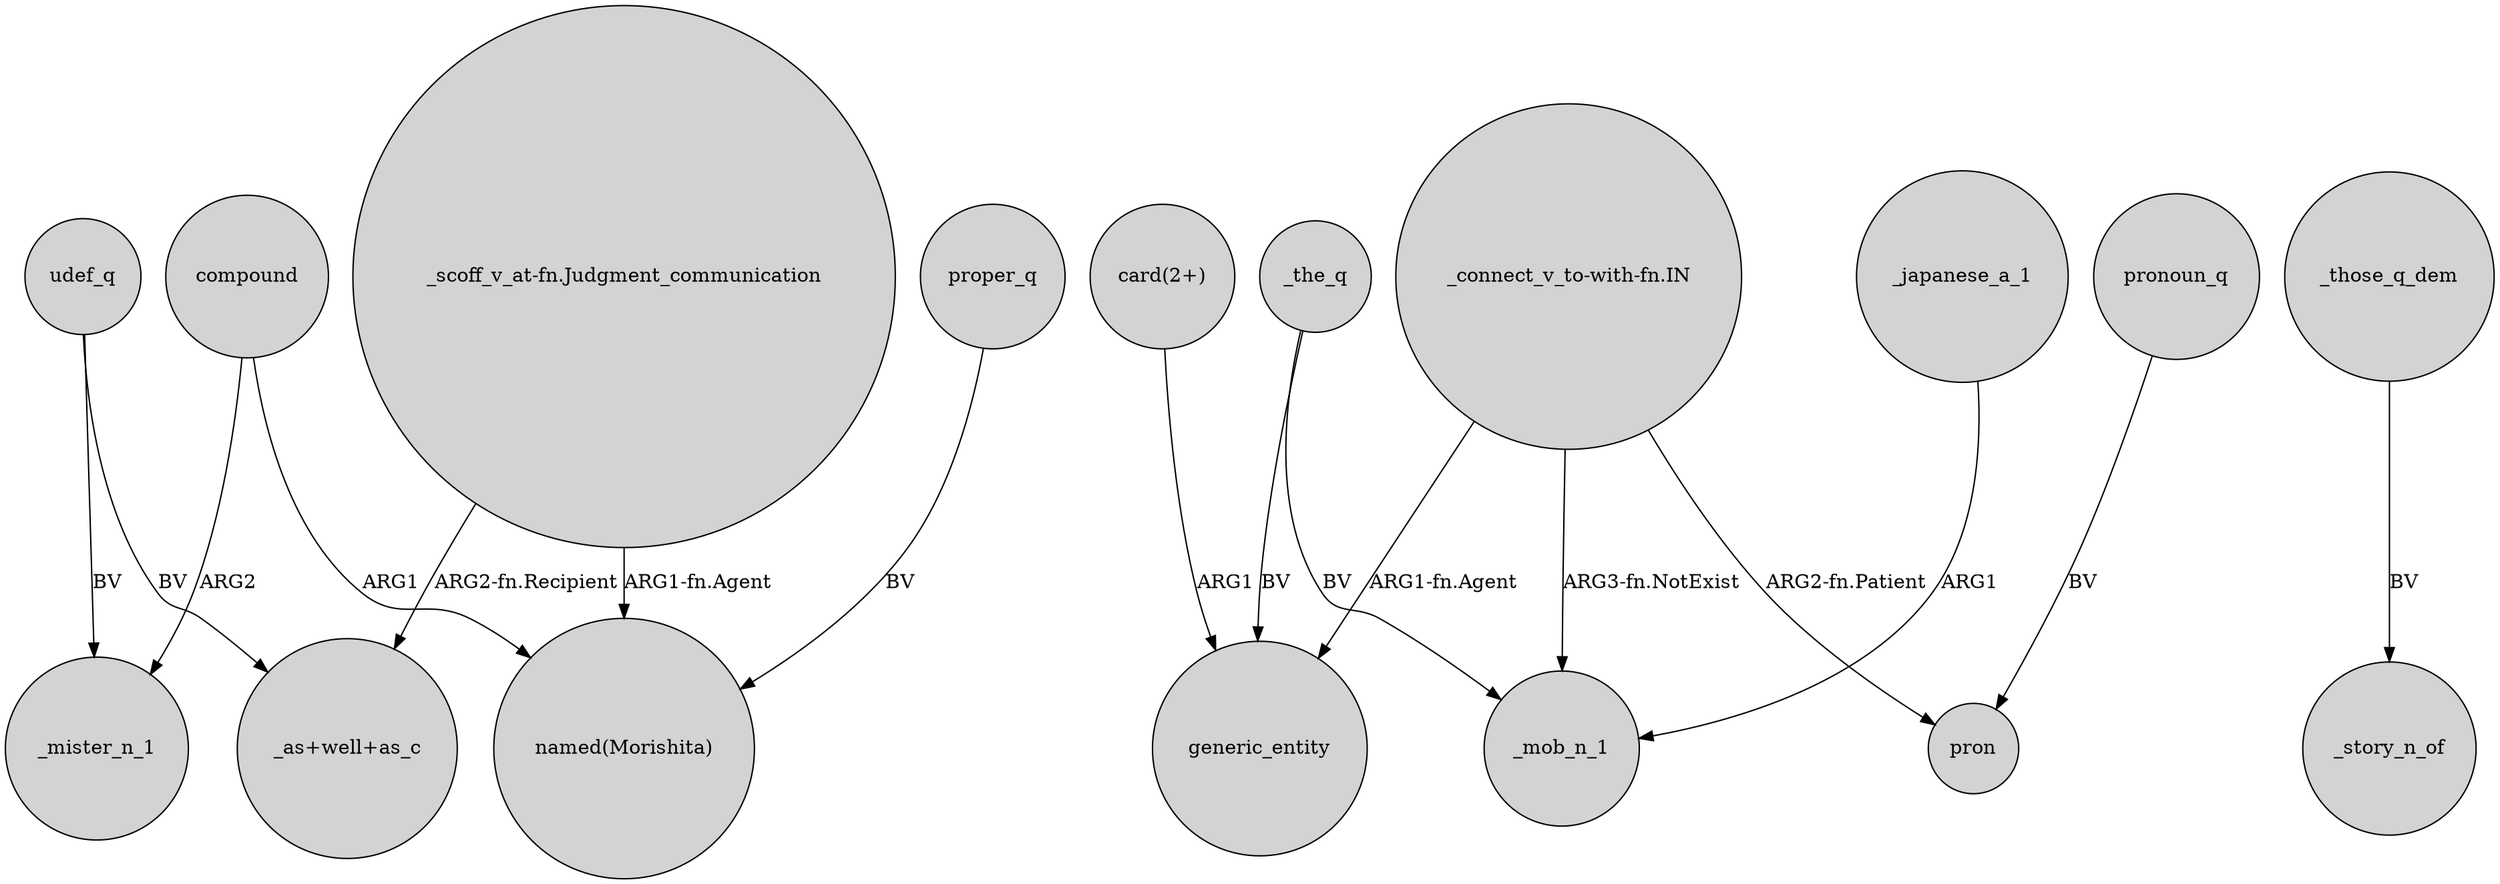 digraph {
	node [shape=circle style=filled]
	udef_q -> _mister_n_1 [label=BV]
	_the_q -> generic_entity [label=BV]
	"_connect_v_to-with-fn.IN" -> generic_entity [label="ARG1-fn.Agent"]
	"_connect_v_to-with-fn.IN" -> pron [label="ARG2-fn.Patient"]
	udef_q -> "_as+well+as_c" [label=BV]
	_japanese_a_1 -> _mob_n_1 [label=ARG1]
	"_connect_v_to-with-fn.IN" -> _mob_n_1 [label="ARG3-fn.NotExist"]
	"_scoff_v_at-fn.Judgment_communication" -> "_as+well+as_c" [label="ARG2-fn.Recipient"]
	pronoun_q -> pron [label=BV]
	"_scoff_v_at-fn.Judgment_communication" -> "named(Morishita)" [label="ARG1-fn.Agent"]
	compound -> "named(Morishita)" [label=ARG1]
	_the_q -> _mob_n_1 [label=BV]
	"card(2+)" -> generic_entity [label=ARG1]
	compound -> _mister_n_1 [label=ARG2]
	_those_q_dem -> _story_n_of [label=BV]
	proper_q -> "named(Morishita)" [label=BV]
}
